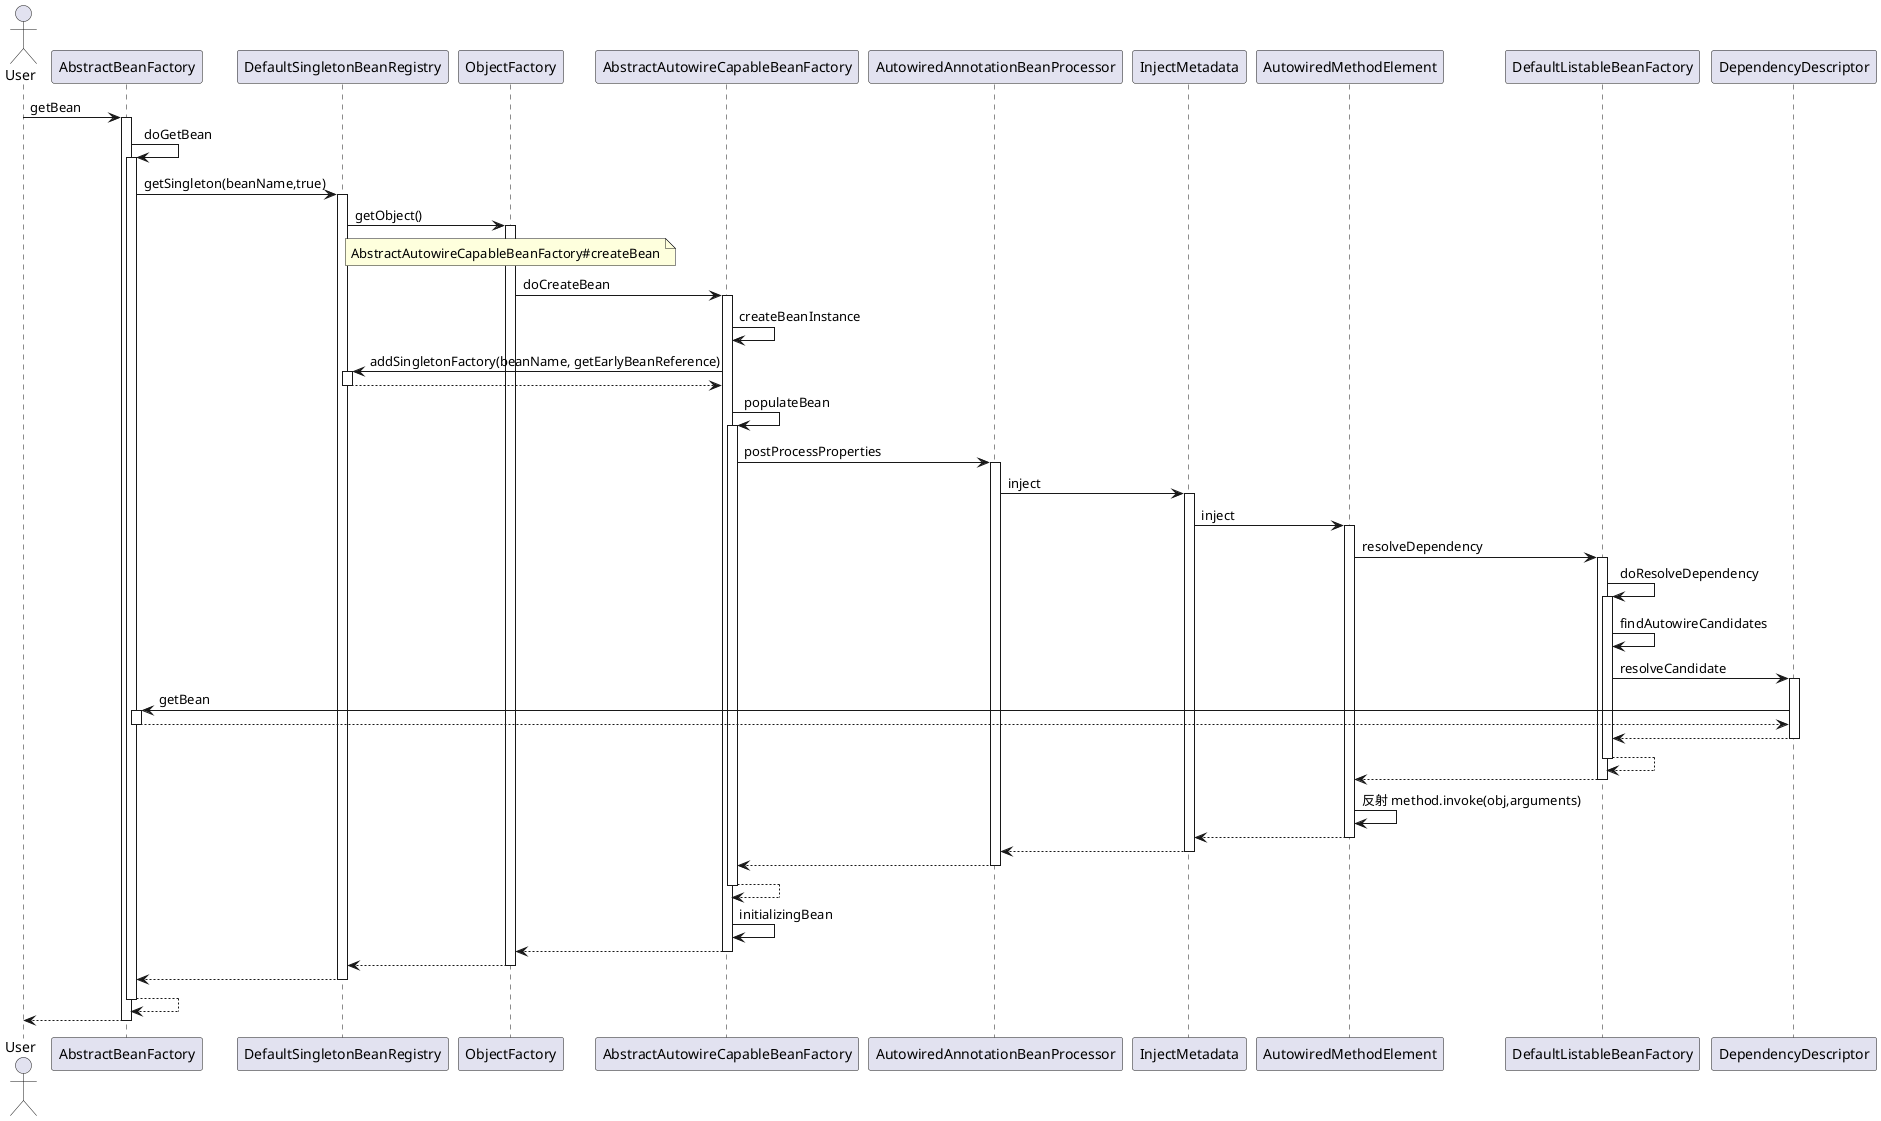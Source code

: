 @startuml
actor User as User
participant AbstractBeanFactory as A
participant DefaultSingletonBeanRegistry as B
participant ObjectFactory as C
participant AbstractAutowireCapableBeanFactory as D
participant AutowiredAnnotationBeanProcessor as E
participant InjectMetadata as F
participant AutowiredMethodElement as G
participant DefaultListableBeanFactory as H
participant DependencyDescriptor as I
User -> A ++ : getBean
    A -> A ++ : doGetBean
        A -> B ++ : getSingleton(beanName,true)
            B -> C ++ : getObject()
                note over C: AbstractAutowireCapableBeanFactory#createBean
                C -> D ++ : doCreateBean
                    D -> D : createBeanInstance
                    D -> B ++ : addSingletonFactory(beanName, getEarlyBeanReference)
                    return
                    D -> D ++ : populateBean
                        D -> E ++ : postProcessProperties
                            E -> F ++ : inject
                                F -> G ++ : inject
                                    G -> H ++ : resolveDependency
                                        H -> H ++ : doResolveDependency
                                            H -> H : findAutowireCandidates
                                            H -> I ++ : resolveCandidate
                                              I -> A ++ : getBean
                                              return
                                            return
                                        return
                                    return
                                    G -> G : 反射 method.invoke(obj,arguments)
                                return
                            return
                        return
                    return
                    D -> D : initializingBean
                return
            return
        return
    return
return
@enduml